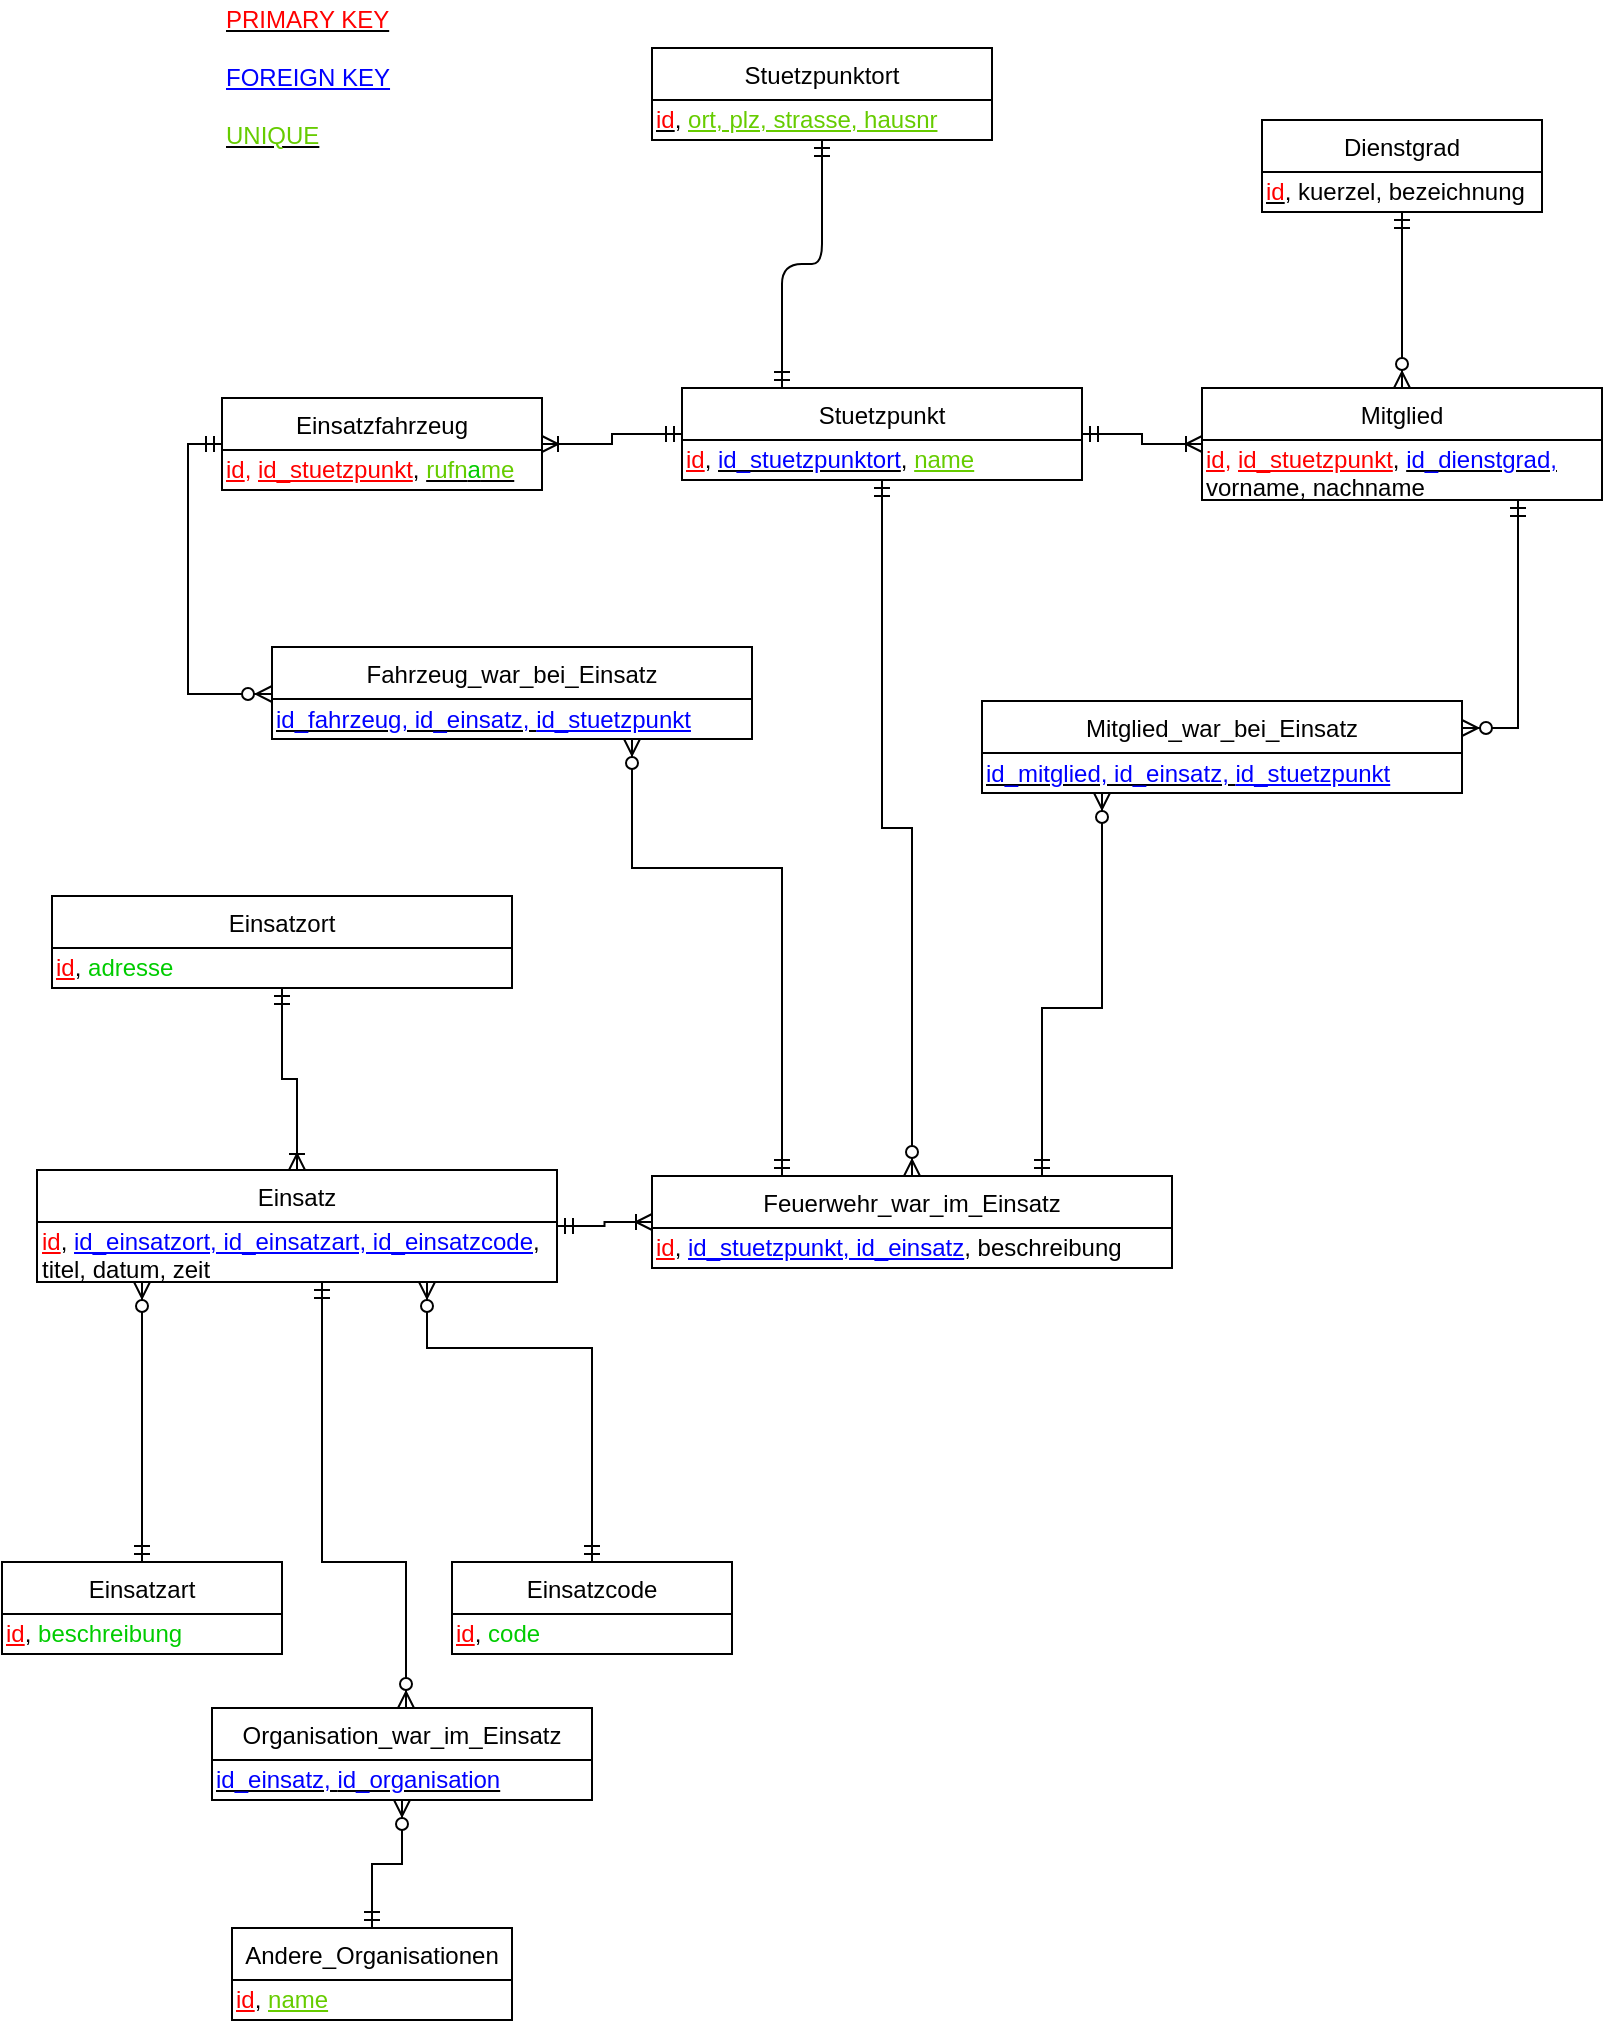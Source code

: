 <mxfile version="12.0.3" type="device" pages="1"><diagram id="ilDH12kev3po-EJ1P2Dv" name="Page-1"><mxGraphModel dx="830" dy="605" grid="1" gridSize="10" guides="1" tooltips="1" connect="1" arrows="1" fold="1" page="1" pageScale="1" pageWidth="827" pageHeight="1169" background="none" math="0" shadow="0"><root><mxCell id="0"/><mxCell id="1" parent="0"/><mxCell id="DjQqabF4IBiQEVz5rqrJ-1" value="Dienstgrad" style="swimlane;fontStyle=0;childLayout=stackLayout;horizontal=1;startSize=26;fillColor=none;horizontalStack=0;resizeParent=1;resizeParentMax=0;resizeLast=0;collapsible=1;marginBottom=0;" parent="1" vertex="1"><mxGeometry x="640" y="106" width="140" height="46" as="geometry"/></mxCell><mxCell id="DjQqabF4IBiQEVz5rqrJ-105" value="&lt;u&gt;&lt;font color=&quot;#ff0000&quot;&gt;id&lt;/font&gt;&lt;/u&gt;, kuerzel, bezeichnung" style="text;html=1;resizable=0;points=[];autosize=1;align=left;verticalAlign=top;spacingTop=-4;" parent="DjQqabF4IBiQEVz5rqrJ-1" vertex="1"><mxGeometry y="26" width="140" height="20" as="geometry"/></mxCell><mxCell id="DjQqabF4IBiQEVz5rqrJ-7" value="Einsatzort" style="swimlane;fontStyle=0;childLayout=stackLayout;horizontal=1;startSize=26;fillColor=none;horizontalStack=0;resizeParent=1;resizeParentMax=0;resizeLast=0;collapsible=1;marginBottom=0;" parent="1" vertex="1"><mxGeometry x="35" y="494" width="230" height="46" as="geometry"/></mxCell><mxCell id="DjQqabF4IBiQEVz5rqrJ-107" value="&lt;font color=&quot;#ff0000&quot;&gt;&lt;u&gt;id&lt;/u&gt;&lt;/font&gt;, &lt;font color=&quot;#00cc00&quot;&gt;adresse&lt;/font&gt;" style="text;html=1;resizable=0;points=[];autosize=1;align=left;verticalAlign=top;spacingTop=-4;" parent="DjQqabF4IBiQEVz5rqrJ-7" vertex="1"><mxGeometry y="26" width="230" height="20" as="geometry"/></mxCell><mxCell id="DjQqabF4IBiQEVz5rqrJ-10" value="Stuetzpunktort" style="swimlane;fontStyle=0;childLayout=stackLayout;horizontal=1;startSize=26;fillColor=none;horizontalStack=0;resizeParent=1;resizeParentMax=0;resizeLast=0;collapsible=1;marginBottom=0;" parent="1" vertex="1"><mxGeometry x="335" y="70" width="170" height="46" as="geometry"/></mxCell><mxCell id="DjQqabF4IBiQEVz5rqrJ-98" value="&lt;u&gt;&lt;font color=&quot;#ff0000&quot;&gt;id&lt;/font&gt;&lt;/u&gt;, &lt;font color=&quot;#66cc00&quot;&gt;&lt;u&gt;ort, plz, strasse, hausnr&lt;/u&gt;&lt;/font&gt;" style="text;html=1;resizable=0;points=[];autosize=1;align=left;verticalAlign=top;spacingTop=-4;" parent="DjQqabF4IBiQEVz5rqrJ-10" vertex="1"><mxGeometry y="26" width="170" height="20" as="geometry"/></mxCell><mxCell id="DjQqabF4IBiQEVz5rqrJ-16" value="Stuetzpunkt" style="swimlane;fontStyle=0;childLayout=stackLayout;horizontal=1;startSize=26;fillColor=none;horizontalStack=0;resizeParent=1;resizeParentMax=0;resizeLast=0;collapsible=1;marginBottom=0;" parent="1" vertex="1"><mxGeometry x="350" y="240" width="200" height="46" as="geometry"/></mxCell><mxCell id="DjQqabF4IBiQEVz5rqrJ-101" value="&lt;font color=&quot;#ff0000&quot;&gt;&lt;u&gt;id&lt;/u&gt;&lt;/font&gt;, &lt;u&gt;&lt;font color=&quot;#0000ff&quot;&gt;id_stuetzpunktort&lt;/font&gt;&lt;/u&gt;, &lt;font color=&quot;#66cc00&quot;&gt;&lt;u&gt;name&lt;/u&gt;&lt;/font&gt;" style="text;html=1;resizable=0;points=[];autosize=1;align=left;verticalAlign=top;spacingTop=-4;" parent="DjQqabF4IBiQEVz5rqrJ-16" vertex="1"><mxGeometry y="26" width="200" height="20" as="geometry"/></mxCell><mxCell id="DjQqabF4IBiQEVz5rqrJ-21" value="Einsatzfahrzeug" style="swimlane;fontStyle=0;childLayout=stackLayout;horizontal=1;startSize=26;fillColor=none;horizontalStack=0;resizeParent=1;resizeParentMax=0;resizeLast=0;collapsible=1;marginBottom=0;" parent="1" vertex="1"><mxGeometry x="120" y="245" width="160" height="46" as="geometry"/></mxCell><mxCell id="DjQqabF4IBiQEVz5rqrJ-99" value="&lt;font color=&quot;#ff0000&quot;&gt;&lt;u&gt;id&lt;/u&gt;, &lt;u&gt;id_stuetzpunkt&lt;/u&gt;&lt;/font&gt;,&amp;nbsp;&lt;u&gt;&lt;font color=&quot;#66cc00&quot;&gt;rufn&lt;/font&gt;&lt;font color=&quot;#00cc00&quot;&gt;a&lt;/font&gt;&lt;font color=&quot;#66cc00&quot;&gt;me&lt;/font&gt;&lt;/u&gt;" style="text;html=1;resizable=0;points=[];autosize=1;align=left;verticalAlign=top;spacingTop=-4;" parent="DjQqabF4IBiQEVz5rqrJ-21" vertex="1"><mxGeometry y="26" width="160" height="20" as="geometry"/></mxCell><mxCell id="DjQqabF4IBiQEVz5rqrJ-24" value="Feuerwehr_war_im_Einsatz" style="swimlane;fontStyle=0;childLayout=stackLayout;horizontal=1;startSize=26;fillColor=none;horizontalStack=0;resizeParent=1;resizeParentMax=0;resizeLast=0;collapsible=1;marginBottom=0;" parent="1" vertex="1"><mxGeometry x="335" y="634" width="260" height="46" as="geometry"/></mxCell><mxCell id="DjQqabF4IBiQEVz5rqrJ-106" value="&lt;font color=&quot;#ff0000&quot;&gt;&lt;u&gt;id&lt;/u&gt;&lt;/font&gt;, &lt;font color=&quot;#0000ff&quot;&gt;&lt;u&gt;id_stuetzpunkt, id_einsatz&lt;/u&gt;&lt;/font&gt;, beschreibung" style="text;html=1;resizable=0;points=[];autosize=1;align=left;verticalAlign=top;spacingTop=-4;" parent="DjQqabF4IBiQEVz5rqrJ-24" vertex="1"><mxGeometry y="26" width="260" height="20" as="geometry"/></mxCell><mxCell id="DjQqabF4IBiQEVz5rqrJ-54" value="Einsatzcode" style="swimlane;fontStyle=0;childLayout=stackLayout;horizontal=1;startSize=26;fillColor=none;horizontalStack=0;resizeParent=1;resizeParentMax=0;resizeLast=0;collapsible=1;marginBottom=0;" parent="1" vertex="1"><mxGeometry x="235" y="827" width="140" height="46" as="geometry"/></mxCell><mxCell id="DjQqabF4IBiQEVz5rqrJ-111" value="&lt;font color=&quot;#ff0000&quot;&gt;&lt;u&gt;id&lt;/u&gt;&lt;/font&gt;, &lt;font color=&quot;#00cc00&quot;&gt;code&lt;/font&gt;" style="text;html=1;resizable=0;points=[];autosize=1;align=left;verticalAlign=top;spacingTop=-4;" parent="DjQqabF4IBiQEVz5rqrJ-54" vertex="1"><mxGeometry y="26" width="140" height="20" as="geometry"/></mxCell><mxCell id="DjQqabF4IBiQEVz5rqrJ-60" value="Einsatz" style="swimlane;fontStyle=0;childLayout=stackLayout;horizontal=1;startSize=26;fillColor=none;horizontalStack=0;resizeParent=1;resizeParentMax=0;resizeLast=0;collapsible=1;marginBottom=0;" parent="1" vertex="1"><mxGeometry x="27.5" y="631" width="260" height="56" as="geometry"/></mxCell><mxCell id="DjQqabF4IBiQEVz5rqrJ-113" value="&lt;font color=&quot;#ff0000&quot;&gt;&lt;u&gt;id&lt;/u&gt;&lt;/font&gt;, &lt;font color=&quot;#0000ff&quot;&gt;&lt;u&gt;id_einsatzort, id_einsatzart, id_einsatzcode&lt;/u&gt;&lt;/font&gt;,&lt;br&gt;titel, datum, zeit" style="text;html=1;resizable=0;points=[];autosize=1;align=left;verticalAlign=top;spacingTop=-4;" parent="DjQqabF4IBiQEVz5rqrJ-60" vertex="1"><mxGeometry y="26" width="260" height="30" as="geometry"/></mxCell><mxCell id="DjQqabF4IBiQEVz5rqrJ-67" value="Einsatzart" style="swimlane;fontStyle=0;childLayout=stackLayout;horizontal=1;startSize=26;fillColor=none;horizontalStack=0;resizeParent=1;resizeParentMax=0;resizeLast=0;collapsible=1;marginBottom=0;" parent="1" vertex="1"><mxGeometry x="10" y="827" width="140" height="46" as="geometry"/></mxCell><mxCell id="DjQqabF4IBiQEVz5rqrJ-110" value="&lt;font color=&quot;#ff0000&quot;&gt;&lt;u&gt;id&lt;/u&gt;&lt;/font&gt;, &lt;font color=&quot;#00cc00&quot;&gt;beschreibung&lt;/font&gt;" style="text;html=1;resizable=0;points=[];autosize=1;align=left;verticalAlign=top;spacingTop=-4;" parent="DjQqabF4IBiQEVz5rqrJ-67" vertex="1"><mxGeometry y="26" width="140" height="20" as="geometry"/></mxCell><mxCell id="DjQqabF4IBiQEVz5rqrJ-70" value="Mitglied" style="swimlane;fontStyle=0;childLayout=stackLayout;horizontal=1;startSize=26;fillColor=none;horizontalStack=0;resizeParent=1;resizeParentMax=0;resizeLast=0;collapsible=1;marginBottom=0;" parent="1" vertex="1"><mxGeometry x="610" y="240" width="200" height="56" as="geometry"/></mxCell><mxCell id="DjQqabF4IBiQEVz5rqrJ-104" value="&lt;font color=&quot;#ff0000&quot;&gt;&lt;u&gt;id&lt;/u&gt;,&amp;nbsp;&lt;u&gt;id_stuetzpunkt&lt;/u&gt;&lt;/font&gt;,&amp;nbsp;&lt;u&gt;&lt;font color=&quot;#0000ff&quot;&gt;id_dienstgrad,&lt;/font&gt;&lt;/u&gt;&amp;nbsp;&lt;br&gt;vorname, nachname" style="text;html=1;resizable=0;points=[];autosize=1;align=left;verticalAlign=top;spacingTop=-4;" parent="DjQqabF4IBiQEVz5rqrJ-70" vertex="1"><mxGeometry y="26" width="200" height="30" as="geometry"/></mxCell><mxCell id="DjQqabF4IBiQEVz5rqrJ-78" style="edgeStyle=orthogonalEdgeStyle;rounded=0;orthogonalLoop=1;jettySize=auto;html=1;startArrow=ERmandOne;startFill=0;endArrow=ERzeroToMany;endFill=1;" parent="1" source="DjQqabF4IBiQEVz5rqrJ-67" target="DjQqabF4IBiQEVz5rqrJ-60" edge="1"><mxGeometry relative="1" as="geometry"><mxPoint x="380" y="870" as="sourcePoint"/><mxPoint x="524" y="961" as="targetPoint"/><Array as="points"><mxPoint x="97" y="840"/><mxPoint x="97" y="840"/></Array></mxGeometry></mxCell><mxCell id="DjQqabF4IBiQEVz5rqrJ-79" style="edgeStyle=orthogonalEdgeStyle;rounded=0;orthogonalLoop=1;jettySize=auto;html=1;startArrow=ERmandOne;startFill=0;endArrow=ERzeroToMany;endFill=1;exitX=0.5;exitY=0;exitDx=0;exitDy=0;entryX=0.75;entryY=1;entryDx=0;entryDy=0;" parent="1" source="DjQqabF4IBiQEVz5rqrJ-54" target="DjQqabF4IBiQEVz5rqrJ-60" edge="1"><mxGeometry relative="1" as="geometry"><mxPoint x="107.207" y="950" as="sourcePoint"/><mxPoint x="210" y="677" as="targetPoint"/><Array as="points"><mxPoint x="305" y="720"/><mxPoint x="223" y="720"/></Array></mxGeometry></mxCell><mxCell id="DjQqabF4IBiQEVz5rqrJ-82" style="edgeStyle=orthogonalEdgeStyle;rounded=0;orthogonalLoop=1;jettySize=auto;html=1;exitX=0.5;exitY=0;exitDx=0;exitDy=0;startArrow=ERoneToMany;startFill=0;sourcePerimeterSpacing=5;endArrow=ERmandOne;endFill=0;targetPerimeterSpacing=5;strokeColor=#000000;entryX=0.5;entryY=1;entryDx=0;entryDy=0;" parent="1" source="DjQqabF4IBiQEVz5rqrJ-60" target="DjQqabF4IBiQEVz5rqrJ-7" edge="1"><mxGeometry relative="1" as="geometry"><mxPoint x="110" y="359.0" as="sourcePoint"/><mxPoint x="210" y="320.0" as="targetPoint"/></mxGeometry></mxCell><mxCell id="DjQqabF4IBiQEVz5rqrJ-83" style="edgeStyle=orthogonalEdgeStyle;rounded=0;orthogonalLoop=1;jettySize=auto;html=1;startArrow=ERoneToMany;startFill=0;sourcePerimeterSpacing=5;endArrow=ERmandOne;endFill=0;targetPerimeterSpacing=5;strokeColor=#000000;entryX=1;entryY=0.5;entryDx=0;entryDy=0;exitX=0;exitY=0.5;exitDx=0;exitDy=0;" parent="1" source="DjQqabF4IBiQEVz5rqrJ-24" target="DjQqabF4IBiQEVz5rqrJ-60" edge="1"><mxGeometry relative="1" as="geometry"><mxPoint x="160.103" y="641.276" as="sourcePoint"/><mxPoint x="250" y="580" as="targetPoint"/></mxGeometry></mxCell><mxCell id="DjQqabF4IBiQEVz5rqrJ-84" style="edgeStyle=orthogonalEdgeStyle;rounded=0;orthogonalLoop=1;jettySize=auto;html=1;startArrow=ERmandOne;startFill=0;endArrow=ERzeroToMany;endFill=1;entryX=0.5;entryY=0;entryDx=0;entryDy=0;" parent="1" source="DjQqabF4IBiQEVz5rqrJ-16" target="DjQqabF4IBiQEVz5rqrJ-24" edge="1"><mxGeometry relative="1" as="geometry"><mxPoint x="430" y="540" as="sourcePoint"/><mxPoint x="480" y="590" as="targetPoint"/></mxGeometry></mxCell><mxCell id="DjQqabF4IBiQEVz5rqrJ-86" style="edgeStyle=orthogonalEdgeStyle;rounded=0;orthogonalLoop=1;jettySize=auto;html=1;startArrow=ERmandOne;startFill=0;endArrow=ERzeroToMany;endFill=1;" parent="1" source="DjQqabF4IBiQEVz5rqrJ-1" target="DjQqabF4IBiQEVz5rqrJ-70" edge="1"><mxGeometry relative="1" as="geometry"><mxPoint x="630.19" y="735" as="sourcePoint"/><mxPoint x="630.19" y="530" as="targetPoint"/><Array as="points"/></mxGeometry></mxCell><mxCell id="DjQqabF4IBiQEVz5rqrJ-87" style="edgeStyle=orthogonalEdgeStyle;rounded=0;orthogonalLoop=1;jettySize=auto;html=1;startArrow=ERoneToMany;startFill=0;sourcePerimeterSpacing=5;endArrow=ERmandOne;endFill=0;targetPerimeterSpacing=5;strokeColor=#000000;entryX=0;entryY=0.5;entryDx=0;entryDy=0;exitX=1;exitY=0.5;exitDx=0;exitDy=0;" parent="1" source="DjQqabF4IBiQEVz5rqrJ-21" target="DjQqabF4IBiQEVz5rqrJ-16" edge="1"><mxGeometry relative="1" as="geometry"><mxPoint x="610.103" y="407.776" as="sourcePoint"/><mxPoint x="610.103" y="309.845" as="targetPoint"/></mxGeometry></mxCell><mxCell id="DjQqabF4IBiQEVz5rqrJ-92" value="" style="edgeStyle=entityRelationEdgeStyle;fontSize=12;html=1;endArrow=ERmandOne;startArrow=ERmandOne;entryX=-0.004;entryY=0.2;entryDx=0;entryDy=0;entryPerimeter=0;strokeColor=none;rounded=0;" parent="1" edge="1"><mxGeometry width="100" height="100" relative="1" as="geometry"><mxPoint x="270" y="340" as="sourcePoint"/><mxPoint x="389" y="237" as="targetPoint"/></mxGeometry></mxCell><mxCell id="DjQqabF4IBiQEVz5rqrJ-93" value="" style="fontSize=12;html=1;endArrow=ERmandOne;startArrow=ERmandOne;exitX=0.25;exitY=0;exitDx=0;exitDy=0;edgeStyle=orthogonalEdgeStyle;" parent="1" source="DjQqabF4IBiQEVz5rqrJ-16" target="DjQqabF4IBiQEVz5rqrJ-10" edge="1"><mxGeometry width="100" height="100" relative="1" as="geometry"><mxPoint x="220" y="230" as="sourcePoint"/><mxPoint x="320" y="130" as="targetPoint"/></mxGeometry></mxCell><mxCell id="DjQqabF4IBiQEVz5rqrJ-94" style="edgeStyle=orthogonalEdgeStyle;rounded=0;orthogonalLoop=1;jettySize=auto;html=1;startArrow=ERoneToMany;startFill=0;sourcePerimeterSpacing=5;endArrow=ERmandOne;endFill=0;targetPerimeterSpacing=5;strokeColor=#000000;exitX=0;exitY=0.5;exitDx=0;exitDy=0;entryX=1;entryY=0.5;entryDx=0;entryDy=0;" parent="1" source="DjQqabF4IBiQEVz5rqrJ-70" target="DjQqabF4IBiQEVz5rqrJ-16" edge="1"><mxGeometry relative="1" as="geometry"><mxPoint x="160.103" y="641.276" as="sourcePoint"/><mxPoint x="160.103" y="543.345" as="targetPoint"/></mxGeometry></mxCell><mxCell id="DjQqabF4IBiQEVz5rqrJ-95" value="Andere_Organisationen" style="swimlane;fontStyle=0;childLayout=stackLayout;horizontal=1;startSize=26;fillColor=none;horizontalStack=0;resizeParent=1;resizeParentMax=0;resizeLast=0;collapsible=1;marginBottom=0;" parent="1" vertex="1"><mxGeometry x="125" y="1010.052" width="140" height="46" as="geometry"/></mxCell><mxCell id="DjQqabF4IBiQEVz5rqrJ-102" value="&lt;font color=&quot;#ff0000&quot;&gt;&lt;u&gt;id&lt;/u&gt;&lt;/font&gt;, &lt;font color=&quot;#66cc00&quot;&gt;&lt;u&gt;name&lt;/u&gt;&lt;/font&gt;" style="text;html=1;resizable=0;points=[];autosize=1;align=left;verticalAlign=top;spacingTop=-4;" parent="DjQqabF4IBiQEVz5rqrJ-95" vertex="1"><mxGeometry y="26" width="140" height="20" as="geometry"/></mxCell><mxCell id="DjQqabF4IBiQEVz5rqrJ-100" value="&lt;u&gt;&lt;font color=&quot;#ff0000&quot;&gt;PRIMARY KEY&lt;/font&gt;&lt;/u&gt;&lt;br&gt;&lt;br&gt;&lt;font color=&quot;#0000ff&quot;&gt;&lt;u&gt;FOREIGN KEY&lt;/u&gt;&lt;/font&gt;&lt;br&gt;&lt;br&gt;&lt;u&gt;&lt;font color=&quot;#66cc00&quot;&gt;UNIQUE&lt;/font&gt;&lt;/u&gt;" style="text;html=1;resizable=0;points=[];autosize=1;align=left;verticalAlign=top;spacingTop=-4;" parent="1" vertex="1"><mxGeometry x="120" y="46" width="100" height="70" as="geometry"/></mxCell><mxCell id="RSxrgeDNYHtXBotji1Kp-1" value="Organisation_war_im_Einsatz" style="swimlane;fontStyle=0;childLayout=stackLayout;horizontal=1;startSize=26;fillColor=none;horizontalStack=0;resizeParent=1;resizeParentMax=0;resizeLast=0;collapsible=1;marginBottom=0;" parent="1" vertex="1"><mxGeometry x="115" y="900" width="190" height="46" as="geometry"/></mxCell><mxCell id="RSxrgeDNYHtXBotji1Kp-2" value="&lt;u&gt;&lt;font color=&quot;#0000ff&quot;&gt;id_einsatz,&amp;nbsp;&lt;/font&gt;&lt;/u&gt;&lt;u&gt;&lt;font color=&quot;#0000ff&quot;&gt;id_organisation&lt;/font&gt;&lt;/u&gt;" style="text;html=1;resizable=0;points=[];autosize=1;align=left;verticalAlign=top;spacingTop=-4;" parent="RSxrgeDNYHtXBotji1Kp-1" vertex="1"><mxGeometry y="26" width="190" height="20" as="geometry"/></mxCell><mxCell id="RSxrgeDNYHtXBotji1Kp-4" style="rounded=0;orthogonalLoop=1;jettySize=auto;html=1;startArrow=ERmandOne;startFill=0;endArrow=ERzeroToMany;endFill=1;edgeStyle=orthogonalEdgeStyle;" parent="1" source="DjQqabF4IBiQEVz5rqrJ-95" target="RSxrgeDNYHtXBotji1Kp-1" edge="1"><mxGeometry relative="1" as="geometry"><mxPoint x="90" y="837" as="sourcePoint"/><mxPoint x="90" y="697" as="targetPoint"/></mxGeometry></mxCell><mxCell id="RSxrgeDNYHtXBotji1Kp-9" value="Mitglied_war_bei_Einsatz" style="swimlane;fontStyle=0;childLayout=stackLayout;horizontal=1;startSize=26;fillColor=none;horizontalStack=0;resizeParent=1;resizeParentMax=0;resizeLast=0;collapsible=1;marginBottom=0;" parent="1" vertex="1"><mxGeometry x="500" y="396.5" width="240" height="46" as="geometry"/></mxCell><mxCell id="RSxrgeDNYHtXBotji1Kp-10" value="&lt;u&gt;&lt;font color=&quot;#0000ff&quot;&gt;id_mitglied, id_einsatz,&amp;nbsp;&lt;/font&gt;&lt;/u&gt;&lt;u style=&quot;color: rgb(0 , 0 , 255)&quot;&gt;id_stuetzpunkt&lt;/u&gt;" style="text;html=1;resizable=0;points=[];autosize=1;align=left;verticalAlign=top;spacingTop=-4;" parent="RSxrgeDNYHtXBotji1Kp-9" vertex="1"><mxGeometry y="26" width="240" height="20" as="geometry"/></mxCell><mxCell id="RSxrgeDNYHtXBotji1Kp-11" value="Fahrzeug_war_bei_Einsatz" style="swimlane;fontStyle=0;childLayout=stackLayout;horizontal=1;startSize=26;fillColor=none;horizontalStack=0;resizeParent=1;resizeParentMax=0;resizeLast=0;collapsible=1;marginBottom=0;" parent="1" vertex="1"><mxGeometry x="145" y="369.5" width="240" height="46" as="geometry"/></mxCell><mxCell id="RSxrgeDNYHtXBotji1Kp-12" value="&lt;u&gt;&lt;font color=&quot;#0000ff&quot;&gt;id_fahrzeug, id_einsatz,&amp;nbsp;&lt;/font&gt;&lt;/u&gt;&lt;u style=&quot;color: rgb(0 , 0 , 255)&quot;&gt;id_stuetzpunkt&lt;/u&gt;" style="text;html=1;resizable=0;points=[];autosize=1;align=left;verticalAlign=top;spacingTop=-4;" parent="RSxrgeDNYHtXBotji1Kp-11" vertex="1"><mxGeometry y="26" width="240" height="20" as="geometry"/></mxCell><mxCell id="RSxrgeDNYHtXBotji1Kp-15" style="edgeStyle=orthogonalEdgeStyle;rounded=0;orthogonalLoop=1;jettySize=auto;html=1;startArrow=ERmandOne;startFill=0;endArrow=ERzeroToMany;endFill=1;exitX=0.25;exitY=0;exitDx=0;exitDy=0;entryX=0.75;entryY=1;entryDx=0;entryDy=0;" parent="1" source="DjQqabF4IBiQEVz5rqrJ-24" target="RSxrgeDNYHtXBotji1Kp-11" edge="1"><mxGeometry relative="1" as="geometry"><mxPoint x="376" y="587" as="sourcePoint"/><mxPoint x="294" y="447" as="targetPoint"/><Array as="points"><mxPoint x="400" y="480"/><mxPoint x="325" y="480"/></Array></mxGeometry></mxCell><mxCell id="RSxrgeDNYHtXBotji1Kp-18" style="edgeStyle=orthogonalEdgeStyle;rounded=0;orthogonalLoop=1;jettySize=auto;html=1;startArrow=ERmandOne;startFill=0;endArrow=ERzeroToMany;endFill=1;exitX=0.75;exitY=0;exitDx=0;exitDy=0;entryX=0.25;entryY=1;entryDx=0;entryDy=0;" parent="1" source="DjQqabF4IBiQEVz5rqrJ-24" target="RSxrgeDNYHtXBotji1Kp-9" edge="1"><mxGeometry relative="1" as="geometry"><mxPoint x="715" y="693" as="sourcePoint"/><mxPoint x="640" y="475" as="targetPoint"/><Array as="points"><mxPoint x="530" y="550"/><mxPoint x="560" y="550"/></Array></mxGeometry></mxCell><mxCell id="SyZEN2Ju3DPuQ9jriUpv-3" style="edgeStyle=orthogonalEdgeStyle;rounded=0;orthogonalLoop=1;jettySize=auto;html=1;startArrow=ERmandOne;startFill=0;endArrow=ERzeroToMany;endFill=1;" edge="1" parent="1" source="DjQqabF4IBiQEVz5rqrJ-21" target="RSxrgeDNYHtXBotji1Kp-11"><mxGeometry relative="1" as="geometry"><mxPoint x="102.5" y="501.5" as="sourcePoint"/><mxPoint x="27.5" y="283.5" as="targetPoint"/><Array as="points"><mxPoint x="103" y="268"/><mxPoint x="103" y="393"/></Array></mxGeometry></mxCell><mxCell id="SyZEN2Ju3DPuQ9jriUpv-4" style="edgeStyle=orthogonalEdgeStyle;rounded=0;orthogonalLoop=1;jettySize=auto;html=1;startArrow=ERmandOne;startFill=0;endArrow=ERzeroToMany;endFill=1;" edge="1" parent="1" source="DjQqabF4IBiQEVz5rqrJ-70" target="RSxrgeDNYHtXBotji1Kp-9"><mxGeometry relative="1" as="geometry"><mxPoint x="785" y="357" as="sourcePoint"/><mxPoint x="810" y="482" as="targetPoint"/><Array as="points"><mxPoint x="768" y="410"/></Array></mxGeometry></mxCell><mxCell id="SyZEN2Ju3DPuQ9jriUpv-5" style="edgeStyle=orthogonalEdgeStyle;rounded=0;orthogonalLoop=1;jettySize=auto;html=1;startArrow=ERmandOne;startFill=0;endArrow=ERzeroToMany;endFill=1;" edge="1" parent="1" source="DjQqabF4IBiQEVz5rqrJ-60" target="RSxrgeDNYHtXBotji1Kp-1"><mxGeometry relative="1" as="geometry"><mxPoint x="658" y="713" as="sourcePoint"/><mxPoint x="170" y="800" as="targetPoint"/><Array as="points"><mxPoint x="170" y="827"/><mxPoint x="212" y="827"/></Array></mxGeometry></mxCell></root></mxGraphModel></diagram></mxfile>